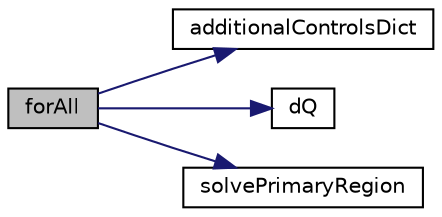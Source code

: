 digraph "forAll"
{
  bgcolor="transparent";
  edge [fontname="Helvetica",fontsize="10",labelfontname="Helvetica",labelfontsize="10"];
  node [fontname="Helvetica",fontsize="10",shape=record];
  rankdir="LR";
  Node1 [label="forAll",height=0.2,width=0.4,color="black", fillcolor="grey75", style="filled", fontcolor="black"];
  Node1 -> Node2 [color="midnightblue",fontsize="10",style="solid",fontname="Helvetica"];
  Node2 [label="additionalControlsDict",height=0.2,width=0.4,color="black",URL="$a04580.html#aa471cee23076d478196fad9197bc3097"];
  Node1 -> Node3 [color="midnightblue",fontsize="10",style="solid",fontname="Helvetica"];
  Node3 [label="dQ",height=0.2,width=0.4,color="black",URL="$a04580.html#a746e95b8401ef06cf04da9e5bb69b7e2"];
  Node1 -> Node4 [color="midnightblue",fontsize="10",style="solid",fontname="Helvetica"];
  Node4 [label="solvePrimaryRegion",height=0.2,width=0.4,color="black",URL="$a04580.html#a15832aa46f33a74487edf7a7c5c2935a"];
}
